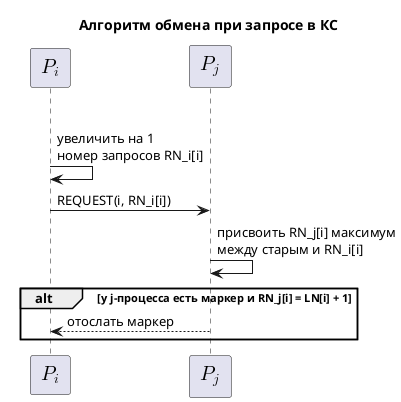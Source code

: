 @startuml

title "Алгоритм обмена при запросе в КС"

participant "<math>P_i</math>" as Pi
participant "<math>P_j</math>" as Pj

alt у i-процесса нету маркера

Pi -> Pi : увеличить на 1\nномер запросов RN_i[i]
Pi -> Pj : REQUEST(i, RN_i[i])

Pj -> Pj : присвоить RN_j[i] максимум\nмежду старым и RN_i[i]
alt у j-процесса есть маркер и RN_j[i] = LN[i] + 1
  Pj --> Pi : отослать маркер
end
@enduml
